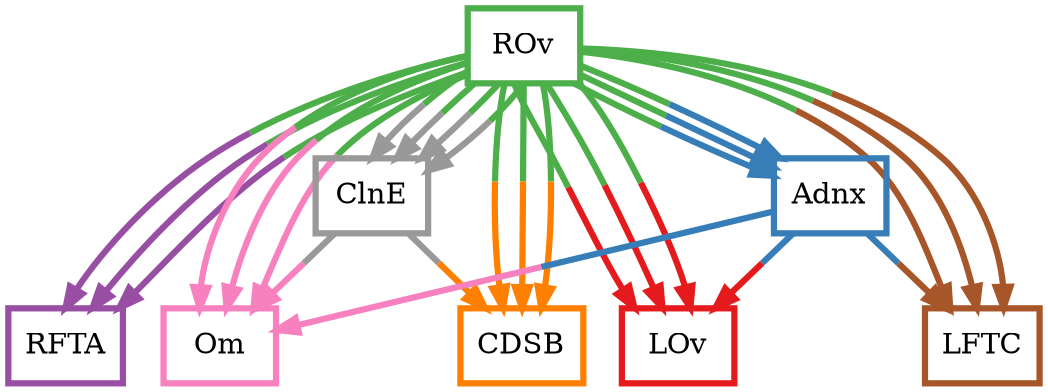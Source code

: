 digraph barS {
	{
		rank=same
	7 [shape=box,penwidth=3,colorscheme=set19,color=3,label="ROv"]
	}
	{
		rank=same
		6 [shape=box,penwidth=3,colorscheme=set19,color=4,label="RFTA"]
		5 [shape=box,penwidth=3,colorscheme=set19,color=8,label="Om"]
		4 [shape=box,penwidth=3,colorscheme=set19,color=1,label="LOv"]
		3 [shape=box,penwidth=3,colorscheme=set19,color=7,label="LFTC"]
		1 [shape=box,penwidth=3,colorscheme=set19,color=5,label="CDSB"]
	}
	2 [shape=box,penwidth=3,colorscheme=set19,color=9,label="ClnE"]
	0 [shape=box,penwidth=3,colorscheme=set19,color=2,label="Adnx"]
	7 -> 2 [penwidth=3,colorscheme=set19,color="3;0.5:9"]
	7 -> 5 [penwidth=3,colorscheme=set19,color="3;0.5:8"]
	7 -> 1 [penwidth=3,colorscheme=set19,color="3;0.5:5"]
	7 -> 2 [penwidth=3,colorscheme=set19,color="3;0.5:9"]
	7 -> 0 [penwidth=3,colorscheme=set19,color="3;0.5:2"]
	7 -> 3 [penwidth=3,colorscheme=set19,color="3;0.5:7"]
	7 -> 4 [penwidth=3,colorscheme=set19,color="3;0.5:1"]
	7 -> 6 [penwidth=3,colorscheme=set19,color="3;0.5:4"]
	7 -> 5 [penwidth=3,colorscheme=set19,color="3;0.5:8"]
	7 -> 1 [penwidth=3,colorscheme=set19,color="3;0.5:5"]
	7 -> 2 [penwidth=3,colorscheme=set19,color="3;0.5:9"]
	7 -> 0 [penwidth=3,colorscheme=set19,color="3;0.5:2"]
	7 -> 3 [penwidth=3,colorscheme=set19,color="3;0.5:7"]
	7 -> 4 [penwidth=3,colorscheme=set19,color="3;0.5:1"]
	7 -> 6 [penwidth=3,colorscheme=set19,color="3;0.5:4"]
	7 -> 0 [penwidth=3,colorscheme=set19,color="3;0.5:2"]
	7 -> 5 [penwidth=3,colorscheme=set19,color="3;0.5:8"]
	7 -> 1 [penwidth=3,colorscheme=set19,color="3;0.5:5"]
	7 -> 2 [penwidth=3,colorscheme=set19,color="3;0.5:9"]
	7 -> 3 [penwidth=3,colorscheme=set19,color="3;0.5:7"]
	7 -> 4 [penwidth=3,colorscheme=set19,color="3;0.5:1"]
	7 -> 6 [penwidth=3,colorscheme=set19,color="3;0.5:4"]
	2 -> 5 [penwidth=3,colorscheme=set19,color="9;0.5:8"]
	2 -> 1 [penwidth=3,colorscheme=set19,color="9;0.5:5"]
	0 -> 5 [penwidth=3,colorscheme=set19,color="2;0.5:8"]
	0 -> 3 [penwidth=3,colorscheme=set19,color="2;0.5:7"]
	0 -> 4 [penwidth=3,colorscheme=set19,color="2;0.5:1"]
}
